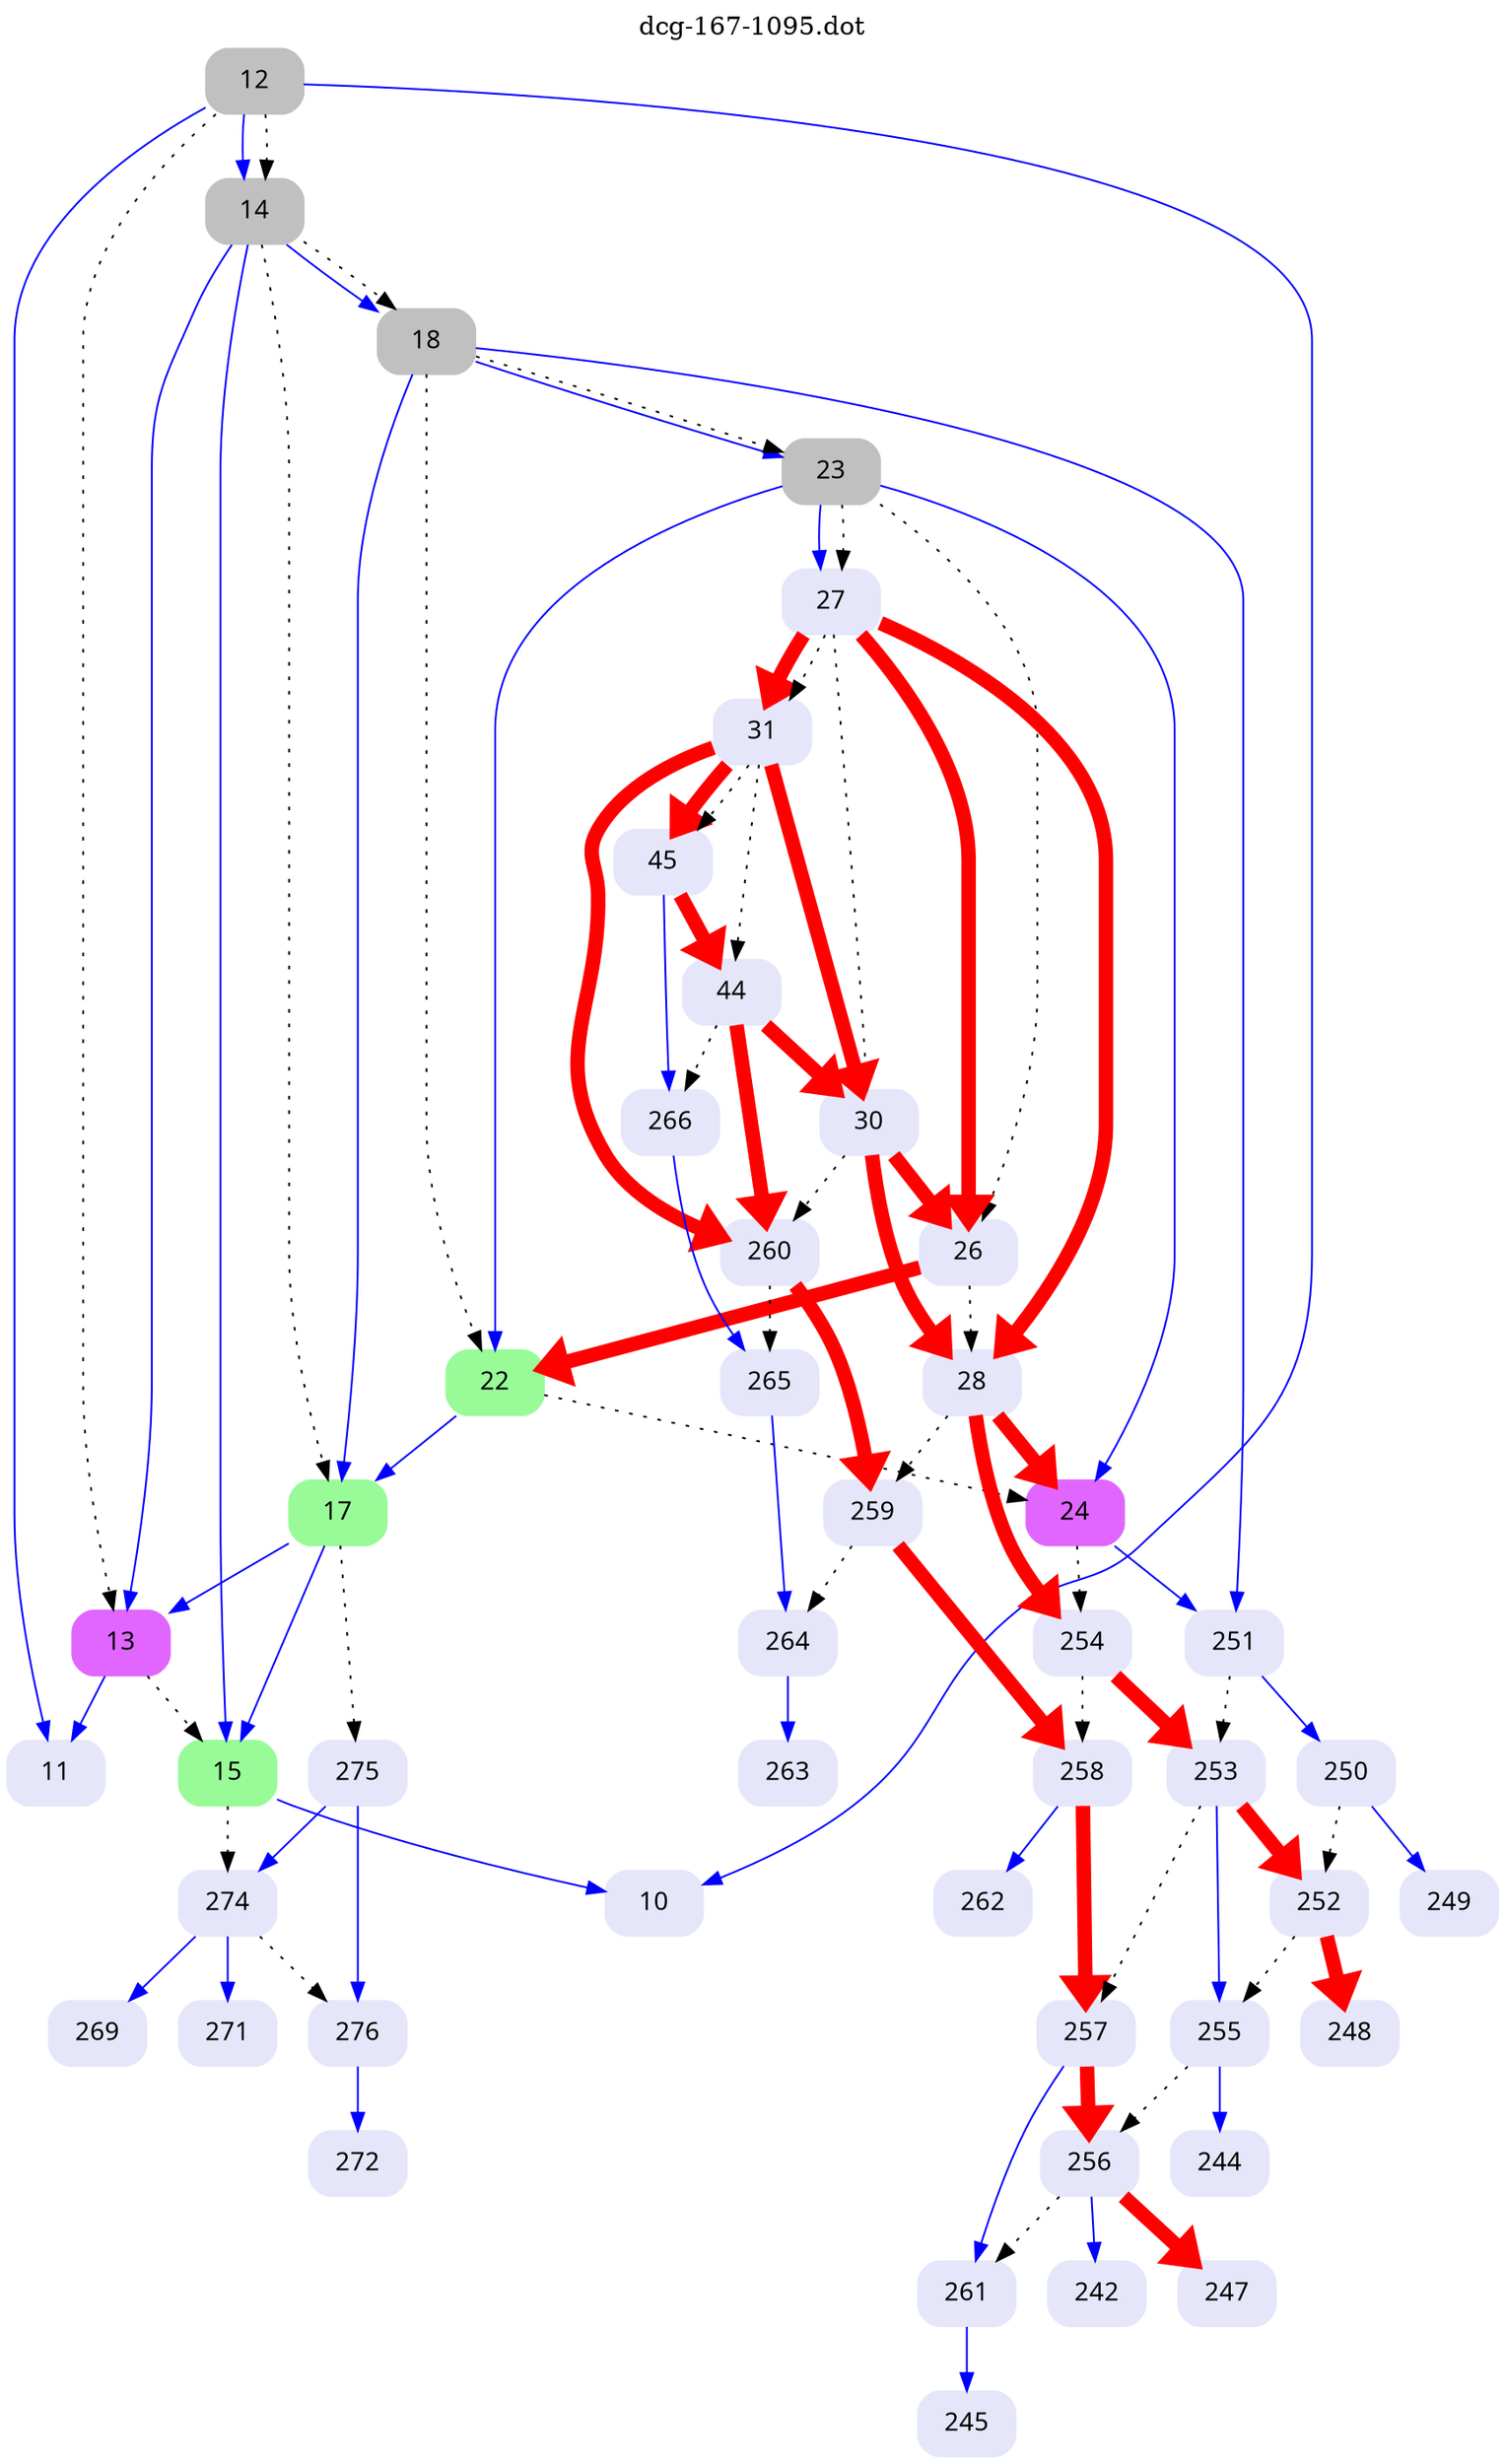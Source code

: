 digraph dcg_167 {
  labelloc="t";
  label="dcg-167-1095.dot";
  node [fontname="sans-serif"];
  node [shape=box style="rounded,filled"];
  n12 [label="12" color=grey];
  n12 -> n11 [color=blue penwidth=1];
  n12 -> n10 [color=blue penwidth=1];
  n12 -> n14 [color=blue penwidth=1];
  n12 -> n13 [style=dotted,label=""];
  n12 -> n14 [style=dotted,label=""];
  n14 [label="14" color=grey];
  n14 -> n13 [color=blue penwidth=1];
  n14 -> n15 [color=blue penwidth=1];
  n14 -> n18 [color=blue penwidth=1];
  n14 -> n17 [style=dotted,label=""];
  n14 -> n18 [style=dotted,label=""];
  n18 [label="18" color=grey];
  n18 -> n17 [color=blue penwidth=1];
  n18 -> n251 [color=blue penwidth=1];
  n18 -> n23 [color=blue penwidth=1];
  n18 -> n22 [style=dotted,label=""];
  n18 -> n23 [style=dotted,label=""];
  n23 [label="23" color=grey];
  n23 -> n22 [color=blue penwidth=1];
  n23 -> n24 [color=blue penwidth=1];
  n23 -> n27 [color=blue penwidth=1];
  n23 -> n26 [style=dotted,label=""];
  n23 -> n27 [style=dotted,label=""];
  n27 [label="27" color=lavender];
  n27 -> n26 [color=red penwidth=8];
  n27 -> n28 [color=red penwidth=8];
  n27 -> n31 [color=red penwidth=8];
  n27 -> n30 [style=dotted,label=""];
  n27 -> n31 [style=dotted,label=""];
  n31 [label="31" color=lavender];
  n31 -> n30 [color=red penwidth=8];
  n31 -> n260 [color=red penwidth=8];
  n31 -> n45 [color=red penwidth=8];
  n31 -> n44 [style=dotted,label=""];
  n31 -> n45 [style=dotted,label=""];
  n45 [label="45" color=lavender];
  n45 -> n44 [color=red penwidth=8];
  n45 -> n266 [color=blue penwidth=1];
  n266 [label="266" color=lavender];
  n266 -> n265 [color=blue penwidth=1];
  n265 [label="265" color=lavender];
  n265 -> n264 [color=blue penwidth=1];
  n264 [label="264" color=lavender];
  n264 -> n263 [color=blue penwidth=1];
  n263 [label="263" color=lavender];
  n44 [label="44" color=lavender];
  n44 -> n30 [color=red penwidth=8];
  n44 -> n260 [color=red penwidth=8];
  n44 -> n266 [style=dotted,label=""];
  n260 [label="260" color=lavender];
  n260 -> n259 [color=red penwidth=8];
  n260 -> n265 [style=dotted,label=""];
  n259 [label="259" color=lavender];
  n259 -> n258 [color=red penwidth=8];
  n259 -> n264 [style=dotted,label=""];
  n258 [label="258" color=lavender];
  n258 -> n257 [color=red penwidth=8];
  n258 -> n262 [color=blue penwidth=1];
  n262 [label="262" color=lavender];
  n257 [label="257" color=lavender];
  n257 -> n256 [color=red penwidth=8];
  n257 -> n261 [color=blue penwidth=1];
  n261 [label="261" color=lavender];
  n261 -> n245 [color=blue penwidth=1];
  n245 [label="245" color=lavender];
  n256 [label="256" color=lavender];
  n256 -> n247 [color=red penwidth=8];
  n256 -> n242 [color=blue penwidth=1];
  n256 -> n261 [style=dotted,label=""];
  n242 [label="242" color=lavender];
  n247 [label="247" color=lavender];
  n30 [label="30" color=lavender];
  n30 -> n26 [color=red penwidth=8];
  n30 -> n28 [color=red penwidth=8];
  n30 -> n260 [style=dotted,label=""];
  n28 [label="28" color=lavender];
  n28 -> n24 [color=red penwidth=8];
  n28 -> n254 [color=red penwidth=8];
  n28 -> n259 [style=dotted,label=""];
  n254 [label="254" color=lavender];
  n254 -> n253 [color=red penwidth=8];
  n254 -> n258 [style=dotted,label=""];
  n253 [label="253" color=lavender];
  n253 -> n252 [color=red penwidth=8];
  n253 -> n255 [color=blue penwidth=1];
  n253 -> n257 [style=dotted,label=""];
  n255 [label="255" color=lavender];
  n255 -> n244 [color=blue penwidth=1];
  n255 -> n256 [style=dotted,label=""];
  n244 [label="244" color=lavender];
  n252 [label="252" color=lavender];
  n252 -> n248 [color=red penwidth=8];
  n252 -> n255 [style=dotted,label=""];
  n248 [label="248" color=lavender];
  n24 [label="24" color=mediumorchid1];
  n24 -> n251 [color=blue penwidth=1];
  n24 -> n254 [style=dotted,label=""];
  n251 [label="251" color=lavender];
  n251 -> n250 [color=blue penwidth=1];
  n251 -> n253 [style=dotted,label=""];
  n250 [label="250" color=lavender];
  n250 -> n249 [color=blue penwidth=1];
  n250 -> n252 [style=dotted,label=""];
  n249 [label="249" color=lavender];
  n26 [label="26" color=lavender];
  n26 -> n22 [color=red penwidth=8];
  n26 -> n28 [style=dotted,label=""];
  n22 [label="22" color=palegreen];
  n22 -> n17 [color=blue penwidth=1];
  n22 -> n24 [style=dotted,label=""];
  n17 [label="17" color=palegreen];
  n17 -> n13 [color=blue penwidth=1];
  n17 -> n15 [color=blue penwidth=1];
  n17 -> n275 [style=dotted,label=""];
  n15 [label="15" color=palegreen];
  n15 -> n10 [color=blue penwidth=1];
  n15 -> n274 [style=dotted,label=""];
  n10 [label="10" color=lavender];
  n274 [label="274" color=lavender];
  n274 -> n269 [color=blue penwidth=1];
  n274 -> n271 [color=blue penwidth=1];
  n274 -> n276 [style=dotted,label=""];
  n271 [label="271" color=lavender];
  n269 [label="269" color=lavender];
  n276 [label="276" color=lavender];
  n276 -> n272 [color=blue penwidth=1];
  n272 [label="272" color=lavender];
  n13 [label="13" color=mediumorchid1];
  n13 -> n11 [color=blue penwidth=1];
  n13 -> n15 [style=dotted,label=""];
  n11 [label="11" color=lavender];
  n275 [label="275" color=lavender];
  n275 -> n274 [color=blue penwidth=1];
  n275 -> n276 [color=blue penwidth=1];
}

